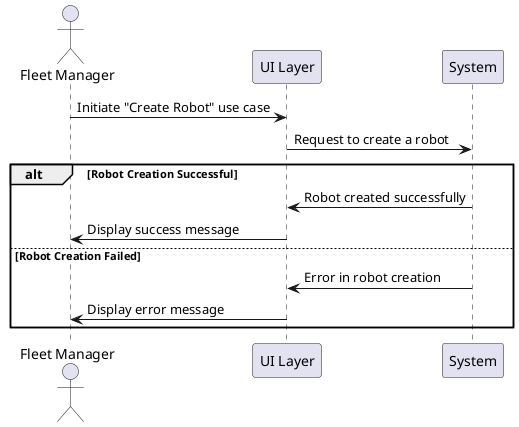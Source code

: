 @startuml

' Logical View
actor "Fleet Manager" as manager
participant "UI Layer" as ui
participant "System" as system

' Scenario (Use Case View)
manager -> ui: Initiate "Create Robot" use case
ui -> system: Request to create a robot
alt Robot Creation Successful
    system -> ui: Robot created successfully
    ui -> manager: Display success message
else Robot Creation Failed
    system -> ui: Error in robot creation
    ui -> manager: Display error message
end

@enduml

